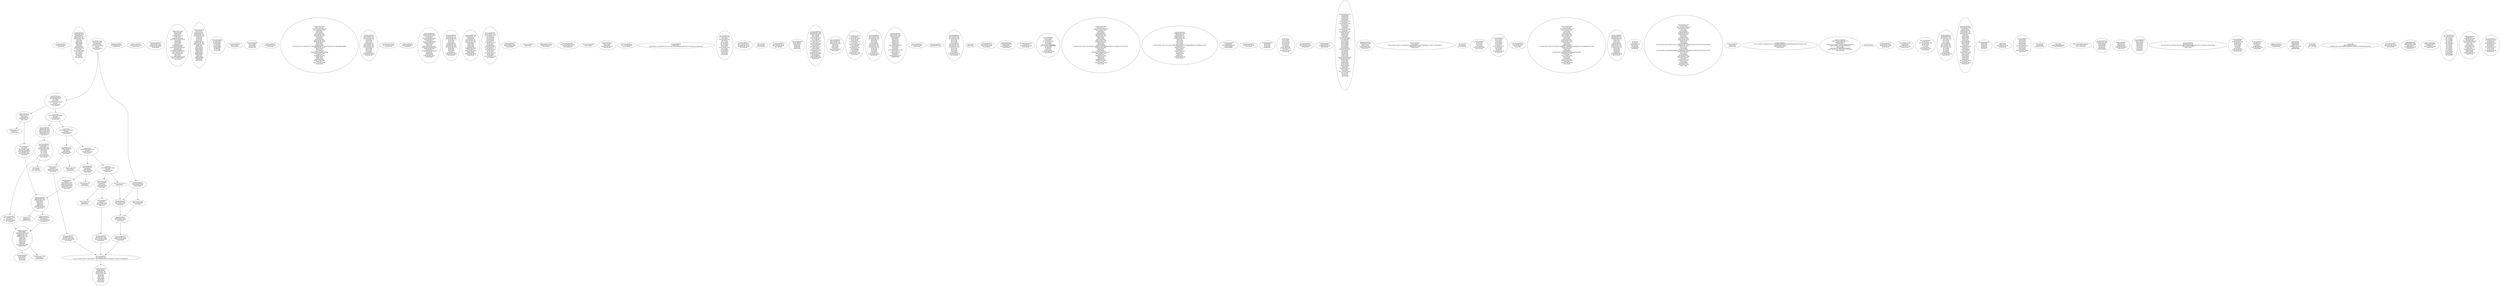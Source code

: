 digraph{
228[label="0xe4:JUMPDEST
0xe5:PUSH2 0x217
0xe8:JUMP"]
173[label="0xad:JUMPDEST
0xae:PUSH1 0x40
0xb0:MLOAD
0xb1:PUSH1 0x1
0xb3:PUSH1 0x1
0xb5:PUSH1 0xa0
0xb7:SHL
0xb8:SUB
0xb9:SWAP1
0xba:SWAP2
0xbb:AND
0xbc:DUP2
0xbd:MSTORE
0xbe:PUSH1 0x20
0xc0:ADD
0xc1:PUSH1 0x40
0xc3:MLOAD
0xc4:DUP1
0xc5:SWAP2
0xc6:SUB
0xc7:SWAP1
0xc8:RETURN"]
1750[label="0x6d6:JUMPDEST
0x6d7:DUP1
0x6d8:CALLDATALOAD
0x6d9:PUSH1 0x1
0x6db:PUSH1 0x1
0x6dd:PUSH1 0xa0
0x6df:SHL
0x6e0:SUB
0x6e1:DUP2
0x6e2:AND
0x6e3:DUP2
0x6e4:EQ
0x6e5:PUSH2 0x29d
0x6e8:JUMPI"]
1750 -> 669
1750 -> 1769
1387[label="0x56b:JUMPDEST
0x56c:PUSH2 0x5cd
0x56f:JUMPI"]
213[label="0xd5:JUMPDEST
0xd6:POP
0xd7:PUSH2 0x5b
0xda:PUSH2 0xe4
0xdd:CALLDATASIZE
0xde:PUSH1 0x4
0xe0:PUSH2 0x6ed
0xe3:JUMP"]
213 -> 1773
833[label="0x341:JUMPDEST
0x342:PUSH2 0x116
0x345:JUMP"]
233[label="0xe9:JUMPDEST
0xea:CALLVALUE
0xeb:DUP1
0xec:ISZERO
0xed:PUSH2 0xf5
0xf0:JUMPI"]
233 -> 245
233 -> 241
133[label="0x85:JUMPDEST
0x86:PUSH2 0x5b
0x89:PUSH2 0x93
0x8c:CALLDATASIZE
0x8d:PUSH1 0x4
0x8f:PUSH2 0x707
0x92:JUMP"]
133 -> 1799
241[label="0xf1:PUSH1 0x0
0xf3:DUP1
0xf4:REVERT"]
838[label="0x346:JUMPDEST
0x347:PUSH1 0x0
0x349:PUSH2 0x350
0x34c:PUSH2 0x53a
0x34f:JUMP"]
1274[label="0x4fa:PUSH1 0x40
0x4fc:MLOAD
0x4fd:SWAP2
0x4fe:POP
0x4ff:PUSH1 0x1f
0x501:NOT
0x502:PUSH1 0x3f
0x504:RETURNDATASIZE
0x505:ADD
0x506:AND
0x507:DUP3
0x508:ADD
0x509:PUSH1 0x40
0x50b:MSTORE
0x50c:RETURNDATASIZE
0x50d:DUP3
0x50e:MSTORE
0x50f:RETURNDATASIZE
0x510:PUSH1 0x0
0x512:PUSH1 0x20
0x514:DUP5
0x515:ADD
0x516:RETURNDATACOPY
0x517:PUSH2 0x520
0x51a:JUMP"]
1520[label="0x5f0:JUMPDEST
0x5f1:DUP1
0x5f2:SLOAD
0x5f3:PUSH1 0x1
0x5f5:PUSH1 0x1
0x5f7:PUSH1 0xa0
0x5f9:SHL
0x5fa:SUB
0x5fb:NOT
0x5fc:AND
0x5fd:PUSH1 0x1
0x5ff:PUSH1 0x1
0x601:PUSH1 0xa0
0x603:SHL
0x604:SUB
0x605:SWAP3
0x606:SWAP1
0x607:SWAP3
0x608:AND
0x609:SWAP2
0x60a:SWAP1
0x60b:SWAP2
0x60c:OR
0x60d:SWAP1
0x60e:SSTORE
0x60f:POP
0x610:JUMP"]
1943[label="0x797:JUMPDEST
0x798:SWAP2
0x799:SWAP1
0x79a:SWAP2
0x79b:ADD
0x79c:SWAP3
0x79d:SWAP2
0x79e:POP
0x79f:POP
0x7a0:JUMP"]
1769[label="0x6e9:PUSH1 0x0
0x6eb:DUP1
0x6ec:REVERT"]
93[label="0x5d:JUMPDEST
0x5e:PUSH2 0x5b
0x61:PUSH2 0xfe
0x64:JUMP"]
93 -> 254
532[label="0x214:JUMPDEST
0x215:SWAP1
0x216:JUMP"]
101[label="0x65:JUMPDEST
0x66:CALLVALUE
0x67:DUP1
0x68:ISZERO
0x69:PUSH2 0x71
0x6c:JUMPI"]
101 -> 109
101 -> 113
848[label="0x350:JUMPDEST
0x351:SWAP1
0x352:POP
0x353:SWAP1
0x354:JUMP"]
254[label="0xfe:JUMPDEST
0xff:PUSH2 0x106
0x102:PUSH2 0x2a2
0x105:JUMP"]
254 -> 674
63[label="0x3f:DUP1
0x40:PUSH4 0xf851a440
0x45:EQ
0x46:PUSH2 0xe9
0x49:JUMPI"]
63 -> 233
63 -> 74
147[label="0x93:JUMPDEST
0x94:PUSH2 0x164
0x97:JUMP"]
1135[label="0x46f:PUSH1 0x40
0x471:MLOAD
0x472:PUSH3 0x461bcd
0x476:PUSH1 0xe5
0x478:SHL
0x479:DUP2
0x47a:MSTORE
0x47b:PUSH1 0x20
0x47d:PUSH1 0x4
0x47f:DUP3
0x480:ADD
0x481:MSTORE
0x482:PUSH1 0x26
0x484:PUSH1 0x24
0x486:DUP3
0x487:ADD
0x488:MSTORE
0x489:PUSH32 0x416464726573733a2064656c65676174652063616c6c20746f206e6f6e2d636f
0x4aa:PUSH1 0x44
0x4ac:DUP3
0x4ad:ADD
0x4ae:MSTORE
0x4af:PUSH6 0x1b9d1c9858dd
0x4b6:PUSH1 0xd2
0x4b8:SHL
0x4b9:PUSH1 0x64
0x4bb:DUP3
0x4bc:ADD
0x4bd:MSTORE
0x4be:PUSH1 0x84
0x4c0:ADD
0x4c1:PUSH2 0x338
0x4c4:JUMP"]
543[label="0x21f:JUMPDEST
0x220:PUSH1 0x1
0x222:PUSH1 0x1
0x224:PUSH1 0xa0
0x226:SHL
0x227:SUB
0x228:AND
0x229:CALLER
0x22a:PUSH1 0x1
0x22c:PUSH1 0x1
0x22e:PUSH1 0xa0
0x230:SHL
0x231:SUB
0x232:AND
0x233:EQ
0x234:ISZERO
0x235:PUSH2 0x159
0x238:JUMPI"]
510[label="0x1fe:PUSH2 0x205
0x201:PUSH2 0x346
0x204:JUMP"]
128[label="0x80:JUMPDEST
0x81:PUSH2 0x118
0x84:JUMP"]
853[label="0x355:JUMPDEST
0x356:CALLDATASIZE
0x357:PUSH1 0x0
0x359:DUP1
0x35a:CALLDATACOPY
0x35b:PUSH1 0x0
0x35d:DUP1
0x35e:CALLDATASIZE
0x35f:PUSH1 0x0
0x361:DUP5
0x362:GAS
0x363:DELEGATECALL
0x364:RETURNDATASIZE
0x365:PUSH1 0x0
0x367:DUP1
0x368:RETURNDATACOPY
0x369:DUP1
0x36a:DUP1
0x36b:ISZERO
0x36c:PUSH2 0x374
0x36f:JUMPI"]
587[label="0x24b:JUMPDEST
0x24c:PUSH1 0x1
0x24e:PUSH1 0x1
0x250:PUSH1 0xa0
0x252:SHL
0x253:SUB
0x254:AND
0x255:CALLER
0x256:PUSH1 0x1
0x258:PUSH1 0x1
0x25a:PUSH1 0xa0
0x25c:SHL
0x25d:SUB
0x25e:AND
0x25f:EQ
0x260:ISZERO
0x261:PUSH2 0x20c
0x264:JUMPI"]
1221[label="0x4c5:JUMPDEST
0x4c6:PUSH1 0x0
0x4c8:DUP1
0x4c9:DUP6
0x4ca:PUSH1 0x1
0x4cc:PUSH1 0x1
0x4ce:PUSH1 0xa0
0x4d0:SHL
0x4d1:SUB
0x4d2:AND
0x4d3:DUP6
0x4d4:PUSH1 0x40
0x4d6:MLOAD
0x4d7:PUSH2 0x4e0
0x4da:SWAP2
0x4db:SWAP1
0x4dc:PUSH2 0x785
0x4df:JUMP"]
1953[label="0x7a1:JUMPDEST
0x7a2:PUSH1 0x0
0x7a4:PUSH1 0x20
0x7a6:DUP3
0x7a7:MSTORE
0x7a8:DUP3
0x7a9:MLOAD
0x7aa:DUP1
0x7ab:PUSH1 0x20
0x7ad:DUP5
0x7ae:ADD
0x7af:MSTORE
0x7b0:PUSH2 0x7c0
0x7b3:DUP2
0x7b4:PUSH1 0x40
0x7b6:DUP6
0x7b7:ADD
0x7b8:PUSH1 0x20
0x7ba:DUP8
0x7bb:ADD
0x7bc:PUSH2 0x7d4
0x7bf:JUMP"]
524[label="0x20c:JUMPDEST
0x20d:PUSH2 0x214
0x210:PUSH2 0xfe
0x213:JUMP"]
91[label="0x5b:JUMPDEST
0x5c:STOP"]
1773[label="0x6ed:JUMPDEST
0x6ee:PUSH1 0x0
0x6f0:PUSH1 0x20
0x6f2:DUP3
0x6f3:DUP5
0x6f4:SUB
0x6f5:SLT
0x6f6:ISZERO
0x6f7:PUSH2 0x6fe
0x6fa:JUMPI"]
1773 -> 1790
1773 -> 1787
245[label="0xf5:JUMPDEST
0xf6:POP
0xf7:PUSH2 0xad
0xfa:PUSH2 0x241
0xfd:JUMP"]
245 -> 577
613[label="0x265:PUSH2 0x205
0x268:PUSH2 0x379
0x26b:JUMP"]
884[label="0x374:JUMPDEST
0x375:RETURNDATASIZE
0x376:PUSH1 0x0
0x378:REVERT"]
278[label="0x116:JUMPDEST
0x117:JUMP"]
517[label="0x205:JUMPDEST
0x206:SWAP1
0x207:POP
0x208:PUSH2 0x214
0x20b:JUMP"]
1787[label="0x6fb:DUP1
0x6fc:DUP2
0x6fd:REVERT"]
273[label="0x111:JUMPDEST
0x112:PUSH2 0x355
0x115:JUMP"]
109[label="0x6d:PUSH1 0x0
0x6f:DUP1
0x70:REVERT"]
1485[label="0x5cd:JUMPDEST
0x5ce:DUP1
0x5cf:PUSH32 0x360894a13ba1a3210667c828492db98dca3e2076cc3735a920a3ca505d382bbc"]
78[label="0x4e:JUMPDEST
0x4f:CALLDATASIZE
0x50:PUSH2 0x5d
0x53:JUMPI"]
78 -> 93
78 -> 84
1984[label="0x7c0:JUMPDEST
0x7c1:PUSH1 0x1f
0x7c3:ADD
0x7c4:PUSH1 0x1f
0x7c6:NOT
0x7c7:AND
0x7c8:SWAP2
0x7c9:SWAP1
0x7ca:SWAP2
0x7cb:ADD
0x7cc:PUSH1 0x40
0x7ce:ADD
0x7cf:SWAP3
0x7d0:SWAP2
0x7d1:POP
0x7d2:POP
0x7d3:JUMP"]
262[label="0x106:JUMPDEST
0x107:PUSH2 0x116
0x10a:PUSH2 0x111
0x10d:PUSH2 0x346
0x110:JUMP"]
84[label="0x54:PUSH2 0x5b
0x57:PUSH2 0xfe
0x5a:JUMP"]
84 -> 254
1790[label="0x6fe:JUMPDEST
0x6ff:PUSH2 0x291
0x702:DUP3
0x703:PUSH2 0x6d6
0x706:JUMP"]
1790 -> 1750
1872[label="0x750:DUP4
0x751:DUP5
0x752:REVERT"]
280[label="0x118:JUMPDEST
0x119:PUSH2 0x120
0x11c:PUSH2 0x379
0x11f:JUMP"]
1799[label="0x707:JUMPDEST
0x708:PUSH1 0x0
0x70a:DUP1
0x70b:PUSH1 0x0
0x70d:PUSH1 0x40
0x70f:DUP5
0x710:DUP7
0x711:SUB
0x712:SLT
0x713:ISZERO
0x714:PUSH2 0x71b
0x717:JUMPI"]
1799 -> 1816
1799 -> 1819
657[label="0x291:JUMPDEST
0x292:SWAP4
0x293:SWAP3
0x294:POP
0x295:POP
0x296:POP
0x297:JUMP"]
889[label="0x379:JUMPDEST
0x37a:PUSH1 0x0
0x37c:PUSH32 0xb53127684a568b3173ae13b9f8a6016e243e63b6e8ee1178d6a717850b5d6103"]
889 -> 925
620[label="0x26c:JUMPDEST
0x26d:PUSH1 0x60
0x26f:PUSH2 0x291
0x272:DUP4
0x273:DUP4
0x274:PUSH1 0x40
0x276:MLOAD
0x277:DUP1
0x278:PUSH1 0x60
0x27a:ADD
0x27b:PUSH1 0x40
0x27d:MSTORE
0x27e:DUP1
0x27f:PUSH1 0x27
0x281:DUP2
0x282:MSTORE
0x283:PUSH1 0x20
0x285:ADD
0x286:PUSH2 0x801
0x289:PUSH1 0x27
0x28b:SWAP2
0x28c:CODECOPY
0x28d:PUSH2 0x45f
0x290:JUMP"]
1553[label="0x611:JUMPDEST
0x612:PUSH1 0x1
0x614:PUSH1 0x1
0x616:PUSH1 0xa0
0x618:SHL
0x619:SUB
0x61a:DUP2
0x61b:AND
0x61c:PUSH2 0x676
0x61f:JUMPI"]
314[label="0x13a:PUSH2 0x154
0x13d:DUP2
0x13e:PUSH1 0x40
0x140:MLOAD
0x141:DUP1
0x142:PUSH1 0x20
0x144:ADD
0x145:PUSH1 0x40
0x147:MSTORE
0x148:DUP1
0x149:PUSH1 0x0
0x14b:DUP2
0x14c:MSTORE
0x14d:POP
0x14e:PUSH1 0x0
0x150:PUSH2 0x3ac
0x153:JUMP"]
484[label="0x1e4:JUMPDEST
0x1e5:PUSH1 0x1
0x1e7:PUSH1 0x1
0x1e9:PUSH1 0xa0
0x1eb:SHL
0x1ec:SUB
0x1ed:AND
0x1ee:CALLER
0x1ef:PUSH1 0x1
0x1f1:PUSH1 0x1
0x1f3:PUSH1 0xa0
0x1f5:SHL
0x1f6:SUB
0x1f7:AND
0x1f8:EQ
0x1f9:ISZERO
0x1fa:PUSH2 0x20c
0x1fd:JUMPI"]
669[label="0x29d:JUMPDEST
0x29e:SWAP2
0x29f:SWAP1
0x2a0:POP
0x2a1:JUMP"]
925[label="0x39d:JUMPDEST
0x39e:SLOAD
0x39f:PUSH1 0x1
0x3a1:PUSH1 0x1
0x3a3:PUSH1 0xa0
0x3a5:SHL
0x3a6:SUB
0x3a7:AND
0x3a8:SWAP1
0x3a9:POP
0x3aa:SWAP1
0x3ab:JUMP"]
474[label="0x1da:JUMPDEST
0x1db:PUSH1 0x0
0x1dd:PUSH2 0x1e4
0x1e0:PUSH2 0x379
0x1e3:JUMP"]
474 -> 889
1248[label="0x4e0:JUMPDEST
0x4e1:PUSH1 0x0
0x4e3:PUSH1 0x40
0x4e5:MLOAD
0x4e6:DUP1
0x4e7:DUP4
0x4e8:SUB
0x4e9:DUP2
0x4ea:DUP6
0x4eb:GAS
0x4ec:DELEGATECALL
0x4ed:SWAP2
0x4ee:POP
0x4ef:POP
0x4f0:RETURNDATASIZE
0x4f1:DUP1
0x4f2:PUSH1 0x0
0x4f4:DUP2
0x4f5:EQ
0x4f6:PUSH2 0x51b
0x4f9:JUMPI"]
340[label="0x154:JUMPDEST
0x155:PUSH2 0x161
0x158:JUMP"]
2004[label="0x7d4:JUMPDEST
0x7d5:PUSH1 0x0"]
288[label="0x120:JUMPDEST
0x121:PUSH1 0x1
0x123:PUSH1 0x1
0x125:PUSH1 0xa0
0x127:SHL
0x128:SUB
0x129:AND
0x12a:CALLER
0x12b:PUSH1 0x1
0x12d:PUSH1 0x1
0x12f:PUSH1 0xa0
0x131:SHL
0x132:SUB
0x133:AND
0x134:EQ
0x135:ISZERO
0x136:PUSH2 0x159
0x139:JUMPI"]
1012[label="0x3f4:POP
0x3f5:DUP1"]
461[label="0x1cd:JUMPDEST
0x1ce:PUSH2 0x1d5
0x1d1:PUSH2 0xfe
0x1d4:JUMP"]
940[label="0x3ac:JUMPDEST
0x3ad:PUSH2 0x3b5
0x3b0:DUP4
0x3b1:PUSH2 0x562
0x3b4:JUMP"]
1819[label="0x71b:JUMPDEST
0x71c:PUSH2 0x724
0x71f:DUP5
0x720:PUSH2 0x6d6
0x723:JUMP"]
1819 -> 1750
569[label="0x239:PUSH2 0x154
0x23c:DUP2
0x23d:PUSH2 0x40b
0x240:JUMP"]
1828[label="0x724:JUMPDEST
0x725:SWAP3
0x726:POP
0x727:PUSH1 0x20
0x729:DUP5
0x72a:ADD
0x72b:CALLDATALOAD
0x72c:PUSH8 0xffffffffffffffff
0x735:DUP1
0x736:DUP3
0x737:GT
0x738:ISZERO
0x739:PUSH2 0x740
0x73c:JUMPI"]
1568[label="0x620:PUSH1 0x40
0x622:MLOAD
0x623:PUSH3 0x461bcd
0x627:PUSH1 0xe5
0x629:SHL
0x62a:DUP2
0x62b:MSTORE
0x62c:PUSH1 0x20
0x62e:PUSH1 0x4
0x630:DUP3
0x631:ADD
0x632:MSTORE
0x633:PUSH1 0x26
0x635:PUSH1 0x24
0x637:DUP3
0x638:ADD
0x639:MSTORE
0x63a:PUSH32 0x455243313936373a206e65772061646d696e20697320746865207a65726f2061
0x65b:PUSH1 0x44
0x65d:DUP3
0x65e:ADD
0x65f:MSTORE
0x660:PUSH6 0x646472657373
0x667:PUSH1 0xd0
0x669:SHL
0x66a:PUSH1 0x64
0x66c:DUP3
0x66d:ADD
0x66e:MSTORE
0x66f:PUSH1 0x84
0x671:ADD
0x672:PUSH2 0x338
0x675:JUMP"]
949[label="0x3b5:JUMPDEST
0x3b6:PUSH1 0x40
0x3b8:MLOAD
0x3b9:PUSH1 0x1
0x3bb:PUSH1 0x1
0x3bd:PUSH1 0xa0
0x3bf:SHL
0x3c0:SUB
0x3c1:DUP5
0x3c2:AND
0x3c3:SWAP1
0x3c4:PUSH32 0xbc7cd75a20ee27fd9adebab32041f755214dbc6bffa90cc0225b39da2e5c2d3b
0x3e5:SWAP1
0x3e6:PUSH1 0x0
0x3e8:SWAP1
0x3e9:LOG2
0x3ea:PUSH1 0x0
0x3ec:DUP3
0x3ed:MLOAD
0x3ee:GT
0x3ef:DUP1
0x3f0:PUSH2 0x3f6
0x3f3:JUMPI"]
664[label="0x298:JUMPDEST
0x299:DUP1
0x29a:EXTCODESIZE
0x29b:ISZERO
0x29c:ISZERO"]
456[label="0x1c8:JUMPDEST
0x1c9:PUSH2 0x1d5
0x1cc:JUMP"]
469[label="0x1d5:JUMPDEST
0x1d6:POP
0x1d7:POP
0x1d8:POP
0x1d9:JUMP"]
2016[label="0x7e0:DUP2
0x7e1:DUP2
0x7e2:ADD
0x7e3:MLOAD
0x7e4:DUP4
0x7e5:DUP3
0x7e6:ADD
0x7e7:MSTORE
0x7e8:PUSH1 0x20
0x7ea:ADD
0x7eb:PUSH2 0x7d7
0x7ee:JUMP"]
345[label="0x159:JUMPDEST
0x15a:PUSH2 0x161
0x15d:PUSH2 0xfe
0x160:JUMP"]
1014[label="0x3f6:JUMPDEST
0x3f7:ISZERO
0x3f8:PUSH2 0x1d5
0x3fb:JUMPI"]
390[label="0x186:PUSH2 0x1c8
0x189:DUP4
0x18a:DUP4
0x18b:DUP4
0x18c:DUP1
0x18d:DUP1
0x18e:PUSH1 0x1f
0x190:ADD
0x191:PUSH1 0x20
0x193:DUP1
0x194:SWAP2
0x195:DIV
0x196:MUL
0x197:PUSH1 0x20
0x199:ADD
0x19a:PUSH1 0x40
0x19c:MLOAD
0x19d:SWAP1
0x19e:DUP2
0x19f:ADD
0x1a0:PUSH1 0x40
0x1a2:MSTORE
0x1a3:DUP1
0x1a4:SWAP4
0x1a5:SWAP3
0x1a6:SWAP2
0x1a7:SWAP1
0x1a8:DUP2
0x1a9:DUP2
0x1aa:MSTORE
0x1ab:PUSH1 0x20
0x1ad:ADD
0x1ae:DUP4
0x1af:DUP4
0x1b0:DUP1
0x1b1:DUP3
0x1b2:DUP5
0x1b3:CALLDATACOPY
0x1b4:PUSH1 0x0
0x1b6:SWAP3
0x1b7:ADD
0x1b8:SWAP2
0x1b9:SWAP1
0x1ba:SWAP2
0x1bb:MSTORE
0x1bc:POP
0x1bd:PUSH1 0x1
0x1bf:SWAP3
0x1c0:POP
0x1c1:PUSH2 0x3ac
0x1c4:SWAP2
0x1c5:POP
0x1c6:POP
0x1c7:JUMP"]
1693[label="0x69d:JUMPDEST
0x69e:PUSH1 0x60
0x6a0:DUP4
0x6a1:ISZERO
0x6a2:PUSH2 0x6ac
0x6a5:JUMPI"]
1654[label="0x676:JUMPDEST
0x677:DUP1
0x678:PUSH32 0xb53127684a568b3173ae13b9f8a6016e243e63b6e8ee1178d6a717850b5d6103
0x699:PUSH2 0x5f0
0x69c:JUMP"]
1853[label="0x73d:DUP4
0x73e:DUP5
0x73f:REVERT"]
2031[label="0x7ef:JUMPDEST
0x7f0:DUP4
0x7f1:DUP2
0x7f2:GT
0x7f3:ISZERO
0x7f4:PUSH2 0x405
0x7f7:JUMPI"]
0[label="0x0:PUSH1 0x80
0x2:PUSH1 0x40
0x4:MSTORE
0x5:PUSH1 0x4
0x7:CALLDATASIZE
0x8:LT
0x9:PUSH2 0x4e
0xc:JUMPI"]
0 -> 13
0 -> 78
674[label="0x2a2:JUMPDEST
0x2a3:PUSH2 0x2aa
0x2a6:PUSH2 0x379
0x2a9:JUMP"]
674 -> 889
1856[label="0x740:JUMPDEST
0x741:DUP2
0x742:DUP7
0x743:ADD
0x744:SWAP2
0x745:POP
0x746:DUP7
0x747:PUSH1 0x1f
0x749:DUP4
0x74a:ADD
0x74b:SLT
0x74c:PUSH2 0x753
0x74f:JUMPI"]
30[label="0x1e:DUP1
0x1f:PUSH4 0x4f1ef286
0x24:EQ
0x25:PUSH2 0x85
0x28:JUMPI"]
30 -> 41
30 -> 133
1307[label="0x51b:JUMPDEST
0x51c:PUSH1 0x60
0x51e:SWAP2
0x51f:POP"]
1392[label="0x570:PUSH1 0x40
0x572:MLOAD
0x573:PUSH3 0x461bcd
0x577:PUSH1 0xe5
0x579:SHL
0x57a:DUP2
0x57b:MSTORE
0x57c:PUSH1 0x20
0x57e:PUSH1 0x4
0x580:DUP3
0x581:ADD
0x582:MSTORE
0x583:PUSH1 0x2d
0x585:PUSH1 0x24
0x587:DUP3
0x588:ADD
0x589:MSTORE
0x58a:PUSH32 0x455243313936373a206e657720696d706c656d656e746174696f6e206973206e
0x5ab:PUSH1 0x44
0x5ad:DUP3
0x5ae:ADD
0x5af:MSTORE
0x5b0:PUSH13 0x1bdd08184818dbdb9d1c9858dd
0x5be:PUSH1 0x9a
0x5c0:SHL
0x5c1:PUSH1 0x64
0x5c3:DUP3
0x5c4:ADD
0x5c5:MSTORE
0x5c6:PUSH1 0x84
0x5c8:ADD
0x5c9:PUSH2 0x338
0x5cc:JUMP"]
682[label="0x2aa:JUMPDEST
0x2ab:PUSH1 0x1
0x2ad:PUSH1 0x1
0x2af:PUSH1 0xa0
0x2b1:SHL
0x2b2:SUB
0x2b3:AND
0x2b4:CALLER
0x2b5:PUSH1 0x1
0x2b7:PUSH1 0x1
0x2b9:PUSH1 0xa0
0x2bb:SHL
0x2bc:SUB
0x2bd:AND
0x2be:EQ
0x2bf:ISZERO
0x2c0:PUSH2 0x341
0x2c3:JUMPI"]
74[label="0x4a:PUSH2 0x5d
0x4d:JUMP"]
74 -> 93
2040[label="0x7f8:POP
0x7f9:POP
0x7fa:PUSH1 0x0
0x7fc:SWAP2
0x7fd:ADD
0x7fe:MSTORE
0x7ff:JUMP"]
708[label="0x2c4:PUSH1 0x40
0x2c6:MLOAD
0x2c7:PUSH3 0x461bcd
0x2cb:PUSH1 0xe5
0x2cd:SHL
0x2ce:DUP2
0x2cf:MSTORE
0x2d0:PUSH1 0x20
0x2d2:PUSH1 0x4
0x2d4:DUP3
0x2d5:ADD
0x2d6:MSTORE
0x2d7:PUSH1 0x42
0x2d9:PUSH1 0x24
0x2db:DUP3
0x2dc:ADD
0x2dd:MSTORE
0x2de:PUSH32 0x5472616e73706172656e745570677261646561626c6550726f78793a2061646d
0x2ff:PUSH1 0x44
0x301:DUP3
0x302:ADD
0x303:MSTORE
0x304:PUSH32 0x696e2063616e6e6f742066616c6c6261636b20746f2070726f78792074617267
0x325:PUSH1 0x64
0x327:DUP3
0x328:ADD
0x329:MSTORE
0x32a:PUSH2 0x195d
0x32d:PUSH1 0xf2
0x32f:SHL
0x330:PUSH1 0x84
0x332:DUP3
0x333:ADD
0x334:MSTORE
0x335:PUSH1 0xa4
0x337:ADD"]
13[label="0xd:PUSH1 0x0
0xf:CALLDATALOAD
0x10:PUSH1 0xe0
0x12:SHR
0x13:DUP1
0x14:PUSH4 0x3659cfe6
0x19:EQ
0x1a:PUSH2 0x65
0x1d:JUMPI"]
13 -> 30
13 -> 101
353[label="0x161:JUMPDEST
0x162:POP
0x163:JUMP"]
1035[label="0x40b:JUMPDEST
0x40c:PUSH32 0x7e644d79422f17c01e4894b5f4f588d331ebfa28653d42ae832dc59e38c9798f
0x42d:PUSH2 0x434
0x430:PUSH2 0x379
0x433:JUMP"]
41[label="0x29:DUP1
0x2a:PUSH4 0x5c60da1b
0x2f:EQ
0x30:PUSH2 0x98
0x33:JUMPI"]
41 -> 52
41 -> 152
113[label="0x71:JUMPDEST
0x72:POP
0x73:PUSH2 0x5b
0x76:PUSH2 0x80
0x79:CALLDATASIZE
0x7a:PUSH1 0x4
0x7c:PUSH2 0x6ed
0x7f:JUMP"]
113 -> 1773
2049[label="0x801:COINBASE
0x802:PUSH5 0x6472657373
0x808:GASPRICE
0x809:SHA3
0x80a:PUSH13 0x6f772d6c6576656c2064656c65
0x818:PUSH8 0x6174652063616c6c
0x821:SHA3
0x822:PUSH7 0x61696c6564a264
0x82a:PUSH10 0x7066735822122093f028
0x835:INVALID"]
2048[label="0x800:INVALID"]
356[label="0x164:JUMPDEST
0x165:PUSH2 0x16c
0x168:PUSH2 0x379
0x16b:JUMP"]
1020[label="0x3fc:PUSH2 0x405
0x3ff:DUP4
0x400:DUP4
0x401:PUSH2 0x26c
0x404:JUMP"]
152[label="0x98:JUMPDEST
0x99:CALLVALUE
0x9a:DUP1
0x9b:ISZERO
0x9c:PUSH2 0xa4
0x9f:JUMPI"]
152 -> 164
152 -> 160
1875[label="0x753:JUMPDEST
0x754:DUP2
0x755:CALLDATALOAD
0x756:DUP2
0x757:DUP2
0x758:GT
0x759:ISZERO
0x75a:PUSH2 0x761
0x75d:JUMPI"]
160[label="0xa0:PUSH1 0x0
0xa2:DUP1
0xa3:REVERT"]
364[label="0x16c:JUMPDEST
0x16d:PUSH1 0x1
0x16f:PUSH1 0x1
0x171:PUSH1 0xa0
0x173:SHL
0x174:SUB
0x175:AND
0x176:CALLER
0x177:PUSH1 0x1
0x179:PUSH1 0x1
0x17b:PUSH1 0xa0
0x17d:SHL
0x17e:SUB
0x17f:AND
0x180:EQ
0x181:ISZERO
0x182:PUSH2 0x1cd
0x185:JUMPI"]
1076[label="0x434:JUMPDEST
0x435:PUSH1 0x40
0x437:DUP1
0x438:MLOAD
0x439:PUSH1 0x1
0x43b:PUSH1 0x1
0x43d:PUSH1 0xa0
0x43f:SHL
0x440:SUB
0x441:SWAP3
0x442:DUP4
0x443:AND
0x444:DUP2
0x445:MSTORE
0x446:SWAP2
0x447:DUP5
0x448:AND
0x449:PUSH1 0x20
0x44b:DUP4
0x44c:ADD
0x44d:MSTORE
0x44e:ADD
0x44f:PUSH1 0x40
0x451:MLOAD
0x452:DUP1
0x453:SWAP2
0x454:SUB
0x455:SWAP1
0x456:LOG1
0x457:PUSH2 0x161
0x45a:DUP2
0x45b:PUSH2 0x611
0x45e:JUMP"]
52[label="0x34:DUP1
0x35:PUSH4 0x8f283970
0x3a:EQ
0x3b:PUSH2 0xc9
0x3e:JUMPI"]
52 -> 201
52 -> 63
1029[label="0x405:JUMPDEST
0x406:POP
0x407:POP
0x408:POP
0x409:POP
0x40a:JUMP"]
164[label="0xa4:JUMPDEST
0xa5:POP
0xa6:PUSH2 0xad
0xa9:PUSH2 0x1da
0xac:JUMP"]
164 -> 474
1702[label="0x6a6:POP
0x6a7:DUP2
0x6a8:PUSH2 0x291
0x6ab:JUMP"]
209[label="0xd1:PUSH1 0x0
0xd3:DUP1
0xd4:REVERT"]
1312[label="0x520:JUMPDEST
0x521:POP
0x522:SWAP2
0x523:POP
0x524:SWAP2
0x525:POP
0x526:PUSH2 0x530
0x529:DUP3
0x52a:DUP3
0x52b:DUP7
0x52c:PUSH2 0x69d
0x52f:JUMP"]
1886[label="0x75e:DUP5
0x75f:DUP6
0x760:REVERT"]
2102[label="0x836:POP
0x837:CALLDATALOAD
0x838:INVALID"]
201[label="0xc9:JUMPDEST
0xca:CALLVALUE
0xcb:DUP1
0xcc:ISZERO
0xcd:PUSH2 0xd5
0xd0:JUMPI"]
201 -> 213
201 -> 209
880[label="0x370:RETURNDATASIZE
0x371:PUSH1 0x0
0x373:RETURN"]
824[label="0x338:JUMPDEST
0x339:PUSH1 0x40
0x33b:MLOAD
0x33c:DUP1
0x33d:SWAP2
0x33e:SUB
0x33f:SWAP1
0x340:REVERT"]
1708[label="0x6ac:JUMPDEST
0x6ad:DUP3
0x6ae:MLOAD
0x6af:ISZERO
0x6b0:PUSH2 0x6bc
0x6b3:JUMPI"]
1328[label="0x530:JUMPDEST
0x531:SWAP7
0x532:SWAP6
0x533:POP
0x534:POP
0x535:POP
0x536:POP
0x537:POP
0x538:POP
0x539:JUMP"]
1338[label="0x53a:JUMPDEST
0x53b:PUSH1 0x0
0x53d:PUSH32 0x360894a13ba1a3210667c828492db98dca3e2076cc3735a920a3ca505d382bbc
0x55e:PUSH2 0x39d
0x561:JUMP"]
1889[label="0x761:JUMPDEST
0x762:DUP8
0x763:PUSH1 0x20
0x765:DUP3
0x766:DUP6
0x767:ADD
0x768:ADD
0x769:GT
0x76a:ISZERO
0x76b:PUSH2 0x772
0x76e:JUMPI"]
2007[label="0x7d7:JUMPDEST
0x7d8:DUP4
0x7d9:DUP2
0x7da:LT
0x7db:ISZERO
0x7dc:PUSH2 0x7ef
0x7df:JUMPI"]
1130[label="0x46a:JUMPDEST
0x46b:PUSH2 0x4c5
0x46e:JUMPI"]
1716[label="0x6b4:DUP3
0x6b5:MLOAD
0x6b6:DUP1
0x6b7:DUP5
0x6b8:PUSH1 0x20
0x6ba:ADD
0x6bb:REVERT"]
1903[label="0x76f:DUP5
0x770:DUP6
0x771:REVERT"]
1816[label="0x718:DUP2
0x719:DUP3
0x71a:REVERT"]
2105[label="0x839:SAR
0x83a:DELEGATECALL
0x83b:PUSH23 0xb13b9dba3c4f06f60e51b9b4caee31680b389aef327f64"]
535[label="0x217:JUMPDEST
0x218:PUSH2 0x21f
0x21b:PUSH2 0x379
0x21e:JUMP"]
1119[label="0x45f:JUMPDEST
0x460:PUSH1 0x60
0x462:PUSH2 0x46a
0x465:DUP5
0x466:PUSH2 0x298
0x469:JUMP"]
1378[label="0x562:JUMPDEST
0x563:PUSH2 0x56b
0x566:DUP2
0x567:PUSH2 0x298
0x56a:JUMP"]
577[label="0x241:JUMPDEST
0x242:PUSH1 0x0
0x244:PUSH2 0x24b
0x247:PUSH2 0x379
0x24a:JUMP"]
577 -> 889
1906[label="0x772:JUMPDEST
0x773:PUSH1 0x20
0x775:DUP4
0x776:ADD
0x777:SWAP5
0x778:POP
0x779:DUP1
0x77a:SWAP4
0x77b:POP
0x77c:POP
0x77d:POP
0x77e:POP
0x77f:SWAP3
0x780:POP
0x781:SWAP3
0x782:POP
0x783:SWAP3
0x784:JUMP"]
1724[label="0x6bc:JUMPDEST
0x6bd:DUP2
0x6be:PUSH1 0x40
0x6c0:MLOAD
0x6c1:PUSH3 0x461bcd
0x6c5:PUSH1 0xe5
0x6c7:SHL
0x6c8:DUP2
0x6c9:MSTORE
0x6ca:PUSH1 0x4
0x6cc:ADD
0x6cd:PUSH2 0x338
0x6d0:SWAP2
0x6d1:SWAP1
0x6d2:PUSH2 0x7a1
0x6d5:JUMP"]
1925[label="0x785:JUMPDEST
0x786:PUSH1 0x0
0x788:DUP3
0x789:MLOAD
0x78a:PUSH2 0x797
0x78d:DUP2
0x78e:DUP5
0x78f:PUSH1 0x20
0x791:DUP8
0x792:ADD
0x793:PUSH2 0x7d4
0x796:JUMP"]

}